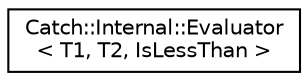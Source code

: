 digraph "Graphical Class Hierarchy"
{
  edge [fontname="Helvetica",fontsize="10",labelfontname="Helvetica",labelfontsize="10"];
  node [fontname="Helvetica",fontsize="10",shape=record];
  rankdir="LR";
  Node1 [label="Catch::Internal::Evaluator\l\< T1, T2, IsLessThan \>",height=0.2,width=0.4,color="black", fillcolor="white", style="filled",URL="$da/d3c/structCatch_1_1Internal_1_1Evaluator_3_01T1_00_01T2_00_01IsLessThan_01_4.html"];
}
